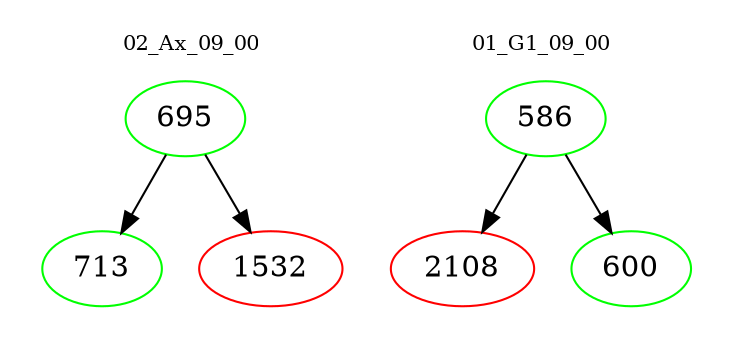 digraph{
subgraph cluster_0 {
color = white
label = "02_Ax_09_00";
fontsize=10;
T0_695 [label="695", color="green"]
T0_695 -> T0_713 [color="black"]
T0_713 [label="713", color="green"]
T0_695 -> T0_1532 [color="black"]
T0_1532 [label="1532", color="red"]
}
subgraph cluster_1 {
color = white
label = "01_G1_09_00";
fontsize=10;
T1_586 [label="586", color="green"]
T1_586 -> T1_2108 [color="black"]
T1_2108 [label="2108", color="red"]
T1_586 -> T1_600 [color="black"]
T1_600 [label="600", color="green"]
}
}
